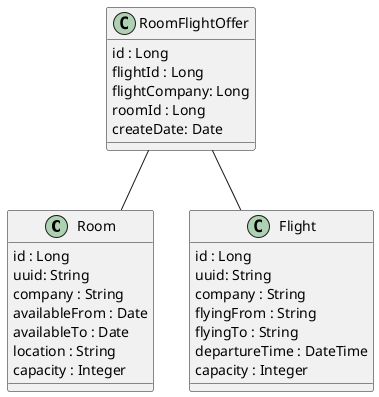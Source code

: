 @startuml classes
class Room {
    id : Long
    uuid: String
    company : String
    availableFrom : Date
    availableTo : Date
    location : String
    capacity : Integer
}

class Flight {
    id : Long
    uuid: String
    company : String
    flyingFrom : String
    flyingTo : String
    departureTime : DateTime
    capacity : Integer
}

class RoomFlightOffer {
    id : Long
    flightId : Long
    flightCompany: Long
    roomId : Long
    createDate: Date
}

RoomFlightOffer -- Room
RoomFlightOffer -- Flight
@enduml